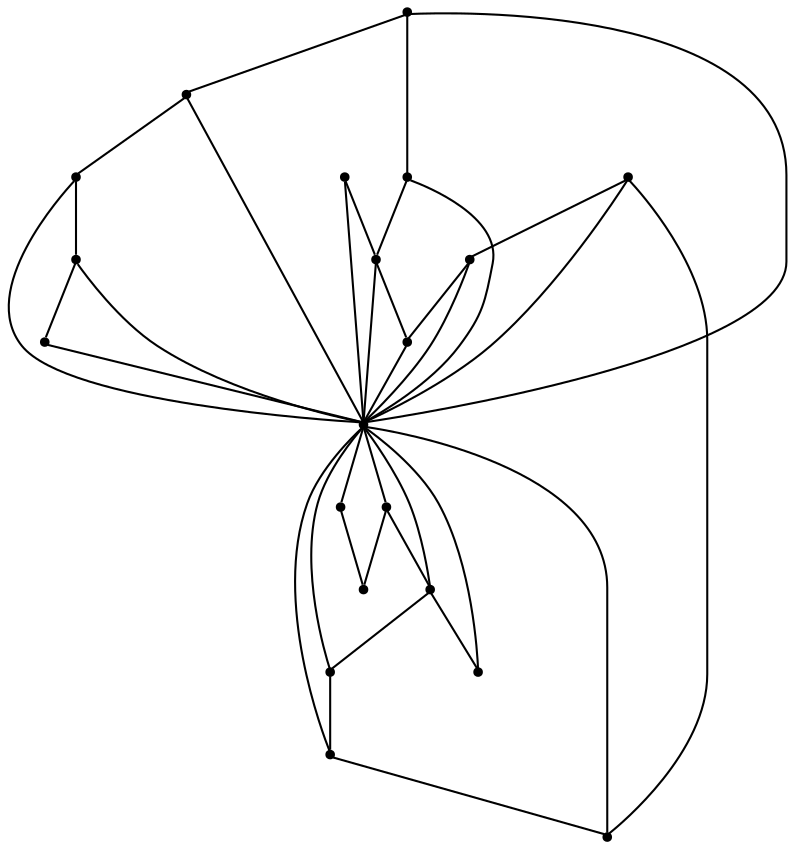 graph {
  node [shape=point,comment="{\"directed\":false,\"doi\":\"10.4230/LIPIcs.GD.2024.13\",\"figure\":\"5 (1)\"}"]

  v0 [pos="1667.392523694243,1154.2962021168482"]
  v1 [pos="1567.36497361274,572.9464056978613"]
  v2 [pos="1534.0224569189056,983.4567842624141"]
  v3 [pos="1400.6525173351754,745.9483252940546"]
  v4 [pos="1500.6799402250713,1062.6262705852005"]
  v5 [pos="1600.7074903065745,1137.6289418383667"]
  v6 [pos="1800.7625904695806,525.1071266041765"]
  v7 [pos="1367.310000641341,769.282387955045"]
  v8 [pos="1333.9674839475065,766.7824006421563"]
  v9 [pos="1901.3111173744248,949.6014118217488"]
  v10 [pos="1300.6249672536721,916.7877431484886"]
  v11 [pos="1900.7901405510834,539.6118851408987"]
  v12 [pos="1867.4476238572493,521.9446299372619"]
  v13 [pos="1834.105107163415,504.2730512560747"]
  v14 [pos="1767.420073775746,1300.1347295535602"]
  v15 [pos="1734.077557081912,1251.5205306895423"]
  v16 [pos="1634.0500070004086,1133.4621267687464"]
  v17 [pos="1700.7350403880773,1202.910400980866"]
  v18 [pos="1467.337550722844,633.4443184143054"]
  v19 [pos="1433.9950340290097,691.7797293889901"]

  v0 -- v6 [id="-1",pos="1667.392523694243,1154.2962021168482 1322.1183456129713,1157.4712877331003 1173.9650527088993,1111.5530314438815 1141.172639716469,955.8599634785188 1108.3802267240383,800.1710918296018 1190.9530181578964,534.7075356656449 1800.7625904695806,525.1071266041765"]
  v1 -- v5 [id="-2",pos="1567.36497361274,572.9464056978613 1411.3053550076172,586.8468946663818 1272.1003732491802,670.6498773120086 1206.874100405188,799.5127787920217 1141.6518976926284,928.3798765884807 1150.4127284091605,1102.3027604834324 1600.7074903065745,1137.6289418383667"]
  v1 -- v2 [id="-3",pos="1567.36497361274,572.9464056978613 1360.5996576233656,595.905597423023 1004.8725870762663,999.7782934979787 1534.0224569189056,983.4567842624141"]
  v3 -- v4 [id="-4",pos="1400.6525173351754,745.9483252940546 1143.6566918062767,750.3734681473032 1144.1401471054758,1063.084622786081 1500.6799402250713,1062.6262705852005"]
  v7 -- v8 [id="-5",pos="1367.310000641341,769.282387955045 1333.9674839475065,766.7824006421563 1333.9674839475065,766.7824006421563 1333.9674839475065,766.7824006421563"]
  v9 -- v7 [id="-6",pos="1901.3111173744248,949.6014118217488 1367.310000641341,769.282387955045 1367.310000641341,769.282387955045 1367.310000641341,769.282387955045"]
  v9 -- v10 [id="-7",pos="1901.3111173744248,949.6014118217488 1300.6249672536721,916.7877431484886 1300.6249672536721,916.7877431484886 1300.6249672536721,916.7877431484886"]
  v11 -- v9 [id="-8",pos="1900.7901405510834,539.6118851408987 1901.3111173744248,949.6014118217488 1901.3111173744248,949.6014118217488 1901.3111173744248,949.6014118217488"]
  v12 -- v9 [id="-11",pos="1867.4476238572493,521.9446299372619 1901.3111173744248,949.6014118217488 1901.3111173744248,949.6014118217488 1901.3111173744248,949.6014118217488"]
  v5 -- v16 [id="-16",pos="1600.7074903065745,1137.6289418383667 1634.0500070004086,1133.4621267687464 1634.0500070004086,1133.4621267687464 1634.0500070004086,1133.4621267687464"]
  v13 -- v9 [id="-24",pos="1834.105107163415,504.2730512560747 1901.3111173744248,949.6014118217488 1901.3111173744248,949.6014118217488 1901.3111173744248,949.6014118217488"]
  v12 -- v11 [id="-25",pos="1867.4476238572493,521.9446299372619 1900.7901405510834,539.6118851408987 1900.7901405510834,539.6118851408987 1900.7901405510834,539.6118851408987"]
  v10 -- v8 [id="-26",pos="1300.6249672536721,916.7877431484886 1333.9674839475065,766.7824006421563 1333.9674839475065,766.7824006421563 1333.9674839475065,766.7824006421563"]
  v13 -- v12 [id="-27",pos="1834.105107163415,504.2730512560747 1867.4476238572493,521.9446299372619 1867.4476238572493,521.9446299372619 1867.4476238572493,521.9446299372619"]
  v6 -- v9 [id="-29",pos="1800.7625904695806,525.1071266041765 1901.3111173744248,949.6014118217488 1901.3111173744248,949.6014118217488 1901.3111173744248,949.6014118217488"]
  v6 -- v13 [id="-30",pos="1800.7625904695806,525.1071266041765 1834.105107163415,504.2730512560747 1834.105107163415,504.2730512560747 1834.105107163415,504.2730512560747"]
  v14 -- v9 [id="-31",pos="1767.420073775746,1300.1347295535602 1901.3111173744248,949.6014118217488 1901.3111173744248,949.6014118217488 1901.3111173744248,949.6014118217488"]
  v15 -- v16 [id="-32",pos="1734.077557081912,1251.5205306895423 1634.0500070004086,1133.4621267687464 1634.0500070004086,1133.4621267687464 1634.0500070004086,1133.4621267687464"]
  v7 -- v19 [id="-33",pos="1367.310000641341,769.282387955045 1433.9950340290097,691.7797293889901 1433.9950340290097,691.7797293889901 1433.9950340290097,691.7797293889901"]
  v19 -- v18 [id="-34",pos="1433.9950340290097,691.7797293889901 1467.337550722844,633.4443184143054 1467.337550722844,633.4443184143054 1467.337550722844,633.4443184143054"]
  v14 -- v15 [id="-36",pos="1767.420073775746,1300.1347295535602 1734.077557081912,1251.5205306895423 1734.077557081912,1251.5205306895423 1734.077557081912,1251.5205306895423"]
  v3 -- v9 [id="-37",pos="1400.6525173351754,745.9483252940546 1901.3111173744248,949.6014118217488 1901.3111173744248,949.6014118217488 1901.3111173744248,949.6014118217488"]
  v15 -- v9 [id="-38",pos="1734.077557081912,1251.5205306895423 1901.3111173744248,949.6014118217488 1901.3111173744248,949.6014118217488 1901.3111173744248,949.6014118217488"]
  v17 -- v9 [id="-39",pos="1700.7350403880773,1202.910400980866 1901.3111173744248,949.6014118217488 1901.3111173744248,949.6014118217488 1901.3111173744248,949.6014118217488"]
  v0 -- v9 [id="-40",pos="1667.392523694243,1154.2962021168482 1901.3111173744248,949.6014118217488 1901.3111173744248,949.6014118217488 1901.3111173744248,949.6014118217488"]
  v19 -- v9 [id="-42",pos="1433.9950340290097,691.7797293889901 1901.3111173744248,949.6014118217488 1901.3111173744248,949.6014118217488 1901.3111173744248,949.6014118217488"]
  v17 -- v15 [id="-43",pos="1700.7350403880773,1202.910400980866 1734.077557081912,1251.5205306895423 1734.077557081912,1251.5205306895423 1734.077557081912,1251.5205306895423"]
  v19 -- v3 [id="-45",pos="1433.9950340290097,691.7797293889901 1400.6525173351754,745.9483252940546 1400.6525173351754,745.9483252940546 1400.6525173351754,745.9483252940546"]
  v18 -- v9 [id="-46",pos="1467.337550722844,633.4443184143054 1901.3111173744248,949.6014118217488 1901.3111173744248,949.6014118217488 1901.3111173744248,949.6014118217488"]
  v4 -- v9 [id="-47",pos="1500.6799402250713,1062.6262705852005 1901.3111173744248,949.6014118217488 1901.3111173744248,949.6014118217488 1901.3111173744248,949.6014118217488"]
  v4 -- v2 [id="-48",pos="1500.6799402250713,1062.6262705852005 1534.0224569189056,983.4567842624141 1534.0224569189056,983.4567842624141 1534.0224569189056,983.4567842624141"]
  v0 -- v17 [id="-49",pos="1667.392523694243,1154.2962021168482 1700.7350403880773,1202.910400980866 1700.7350403880773,1202.910400980866 1700.7350403880773,1202.910400980866"]
  v2 -- v9 [id="-50",pos="1534.0224569189056,983.4567842624141 1901.3111173744248,949.6014118217488 1901.3111173744248,949.6014118217488 1901.3111173744248,949.6014118217488"]
  v16 -- v9 [id="-51",pos="1634.0500070004086,1133.4621267687464 1901.3111173744248,949.6014118217488 1901.3111173744248,949.6014118217488 1901.3111173744248,949.6014118217488"]
  v1 -- v9 [id="-53",pos="1567.36497361274,572.9464056978613 1901.3111173744248,949.6014118217488 1901.3111173744248,949.6014118217488 1901.3111173744248,949.6014118217488"]
  v5 -- v9 [id="-54",pos="1600.7074903065745,1137.6289418383667 1901.3111173744248,949.6014118217488 1901.3111173744248,949.6014118217488 1901.3111173744248,949.6014118217488"]
}